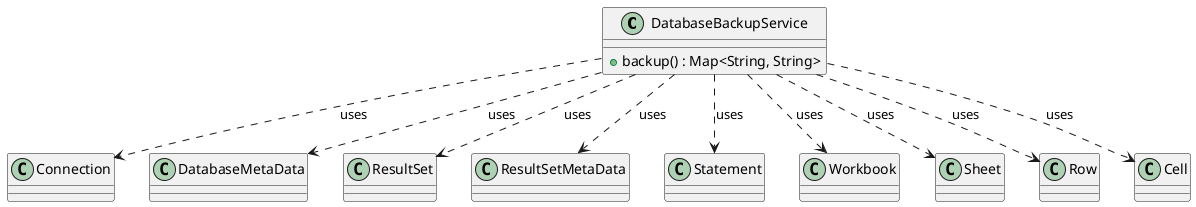 
@startuml
class DatabaseBackupService {
    + backup() : Map<String, String>
}

class Connection {
}

class DatabaseMetaData {
}

class ResultSet {
}

class ResultSetMetaData {
}

class Statement {
}

class Workbook {
}

class Sheet {
}

class Row {
}

class Cell {
}

DatabaseBackupService ..> Connection : uses
DatabaseBackupService ..> DatabaseMetaData : uses
DatabaseBackupService ..> ResultSet : uses
DatabaseBackupService ..> ResultSetMetaData : uses
DatabaseBackupService ..> Statement : uses
DatabaseBackupService ..> Workbook : uses
DatabaseBackupService ..> Sheet : uses
DatabaseBackupService ..> Row : uses
DatabaseBackupService ..> Cell : uses

@enduml
